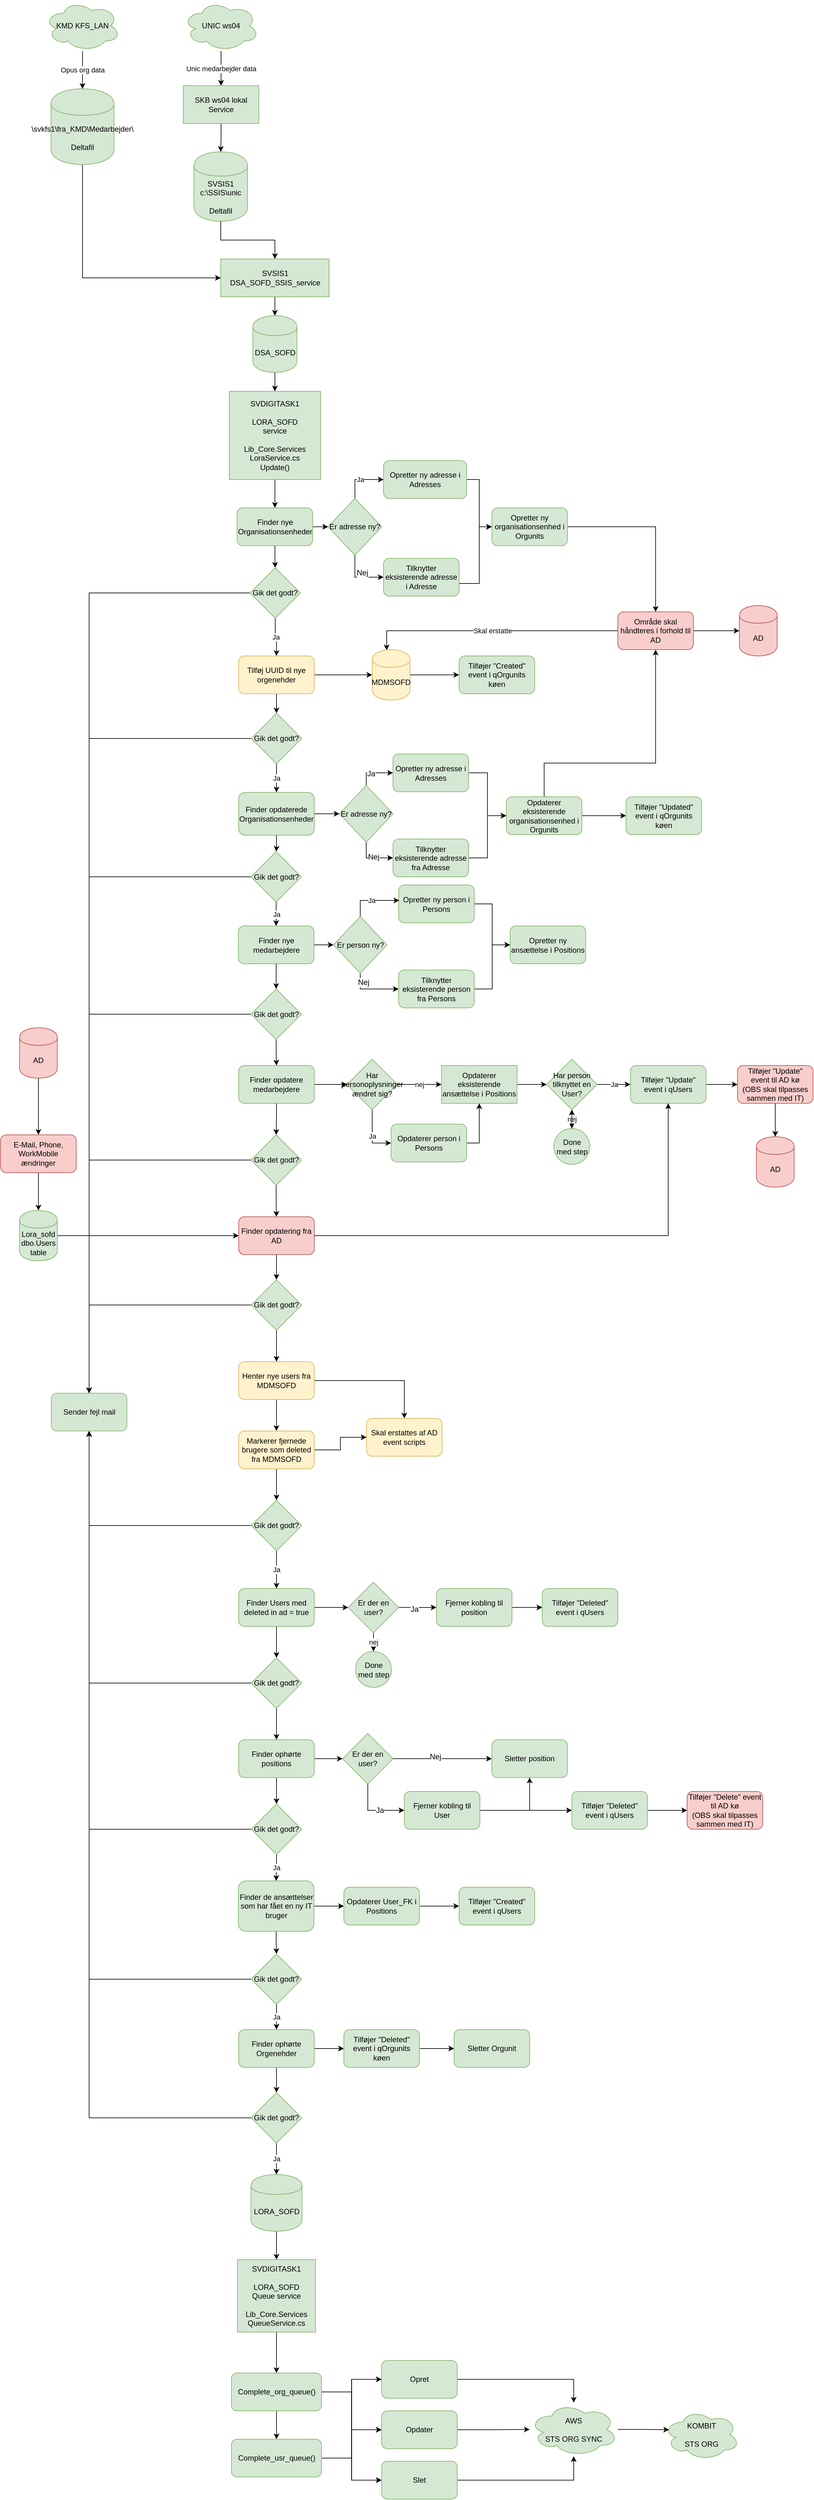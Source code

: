 <mxfile version="10.6.6" type="github"><diagram id="o5b5Y68pb12Nxzuh6uE5" name="Page-1"><mxGraphModel dx="2221" dy="771" grid="1" gridSize="10" guides="1" tooltips="1" connect="1" arrows="1" fold="1" page="1" pageScale="1" pageWidth="827" pageHeight="1169" math="0" shadow="0"><root><mxCell id="0"/><mxCell id="1" parent="0"/><mxCell id="oc2Fpqu8OoZIZFYyaqqw-1" style="edgeStyle=orthogonalEdgeStyle;rounded=0;orthogonalLoop=1;jettySize=auto;html=1;entryX=0.5;entryY=0;entryDx=0;entryDy=0;" parent="1" source="oc2Fpqu8OoZIZFYyaqqw-2" target="oc2Fpqu8OoZIZFYyaqqw-16" edge="1"><mxGeometry relative="1" as="geometry"/></mxCell><mxCell id="oc2Fpqu8OoZIZFYyaqqw-2" value="DSA_SOFD" style="shape=cylinder;whiteSpace=wrap;html=1;boundedLbl=1;backgroundOutline=1;fillColor=#d5e8d4;strokeColor=#82b366;" parent="1" vertex="1"><mxGeometry x="360.5" y="550" width="70" height="90" as="geometry"/></mxCell><mxCell id="oc2Fpqu8OoZIZFYyaqqw-3" style="edgeStyle=orthogonalEdgeStyle;rounded=0;orthogonalLoop=1;jettySize=auto;html=1;entryX=0;entryY=0.5;entryDx=0;entryDy=0;" parent="1" source="oc2Fpqu8OoZIZFYyaqqw-4" target="oc2Fpqu8OoZIZFYyaqqw-14" edge="1"><mxGeometry relative="1" as="geometry"><Array as="points"><mxPoint x="90" y="490"/></Array></mxGeometry></mxCell><mxCell id="oc2Fpqu8OoZIZFYyaqqw-4" value="&lt;div&gt;\\svkfs1\fra_KMD\Medarbejder\&lt;/div&gt;&lt;div&gt;&lt;br&gt;&lt;/div&gt;&lt;div&gt;Deltafil&lt;br&gt;&lt;/div&gt;" style="shape=cylinder;whiteSpace=wrap;html=1;boundedLbl=1;backgroundOutline=1;fillColor=#d5e8d4;strokeColor=#82b366;" parent="1" vertex="1"><mxGeometry x="40" y="190" width="100" height="120" as="geometry"/></mxCell><mxCell id="oc2Fpqu8OoZIZFYyaqqw-5" value="Opus org data" style="edgeStyle=orthogonalEdgeStyle;rounded=0;orthogonalLoop=1;jettySize=auto;html=1;" parent="1" source="oc2Fpqu8OoZIZFYyaqqw-6" target="oc2Fpqu8OoZIZFYyaqqw-4" edge="1"><mxGeometry relative="1" as="geometry"/></mxCell><mxCell id="oc2Fpqu8OoZIZFYyaqqw-6" value="KMD KFS_LAN" style="ellipse;shape=cloud;whiteSpace=wrap;html=1;fillColor=#d5e8d4;strokeColor=#82b366;" parent="1" vertex="1"><mxGeometry x="30" y="50" width="120" height="80" as="geometry"/></mxCell><mxCell id="oc2Fpqu8OoZIZFYyaqqw-7" value="Unic medarbejder data" style="edgeStyle=orthogonalEdgeStyle;rounded=0;orthogonalLoop=1;jettySize=auto;html=1;" parent="1" source="oc2Fpqu8OoZIZFYyaqqw-8" target="oc2Fpqu8OoZIZFYyaqqw-10" edge="1"><mxGeometry relative="1" as="geometry"/></mxCell><mxCell id="oc2Fpqu8OoZIZFYyaqqw-8" value="UNIC ws04" style="ellipse;shape=cloud;whiteSpace=wrap;html=1;fillColor=#d5e8d4;strokeColor=#82b366;" parent="1" vertex="1"><mxGeometry x="250" y="50" width="120" height="80" as="geometry"/></mxCell><mxCell id="oc2Fpqu8OoZIZFYyaqqw-9" style="edgeStyle=orthogonalEdgeStyle;rounded=0;orthogonalLoop=1;jettySize=auto;html=1;" parent="1" source="oc2Fpqu8OoZIZFYyaqqw-10" target="oc2Fpqu8OoZIZFYyaqqw-12" edge="1"><mxGeometry relative="1" as="geometry"/></mxCell><mxCell id="oc2Fpqu8OoZIZFYyaqqw-10" value="SKB ws04 lokal Service" style="rounded=0;whiteSpace=wrap;html=1;fillColor=#d5e8d4;strokeColor=#82b366;" parent="1" vertex="1"><mxGeometry x="250" y="185" width="120" height="60" as="geometry"/></mxCell><mxCell id="oc2Fpqu8OoZIZFYyaqqw-11" style="edgeStyle=orthogonalEdgeStyle;rounded=0;orthogonalLoop=1;jettySize=auto;html=1;entryX=0.5;entryY=0;entryDx=0;entryDy=0;" parent="1" source="oc2Fpqu8OoZIZFYyaqqw-12" target="oc2Fpqu8OoZIZFYyaqqw-14" edge="1"><mxGeometry relative="1" as="geometry"/></mxCell><mxCell id="oc2Fpqu8OoZIZFYyaqqw-12" value="&lt;div&gt;SVSIS1 &lt;br&gt;&lt;/div&gt;&lt;div&gt;c:\SSIS\unic&lt;br&gt;&lt;/div&gt;&lt;div&gt;&lt;br&gt;&lt;/div&gt;&lt;div&gt;Deltafil&lt;br&gt;&lt;/div&gt;" style="shape=cylinder;whiteSpace=wrap;html=1;boundedLbl=1;backgroundOutline=1;fillColor=#d5e8d4;strokeColor=#82b366;" parent="1" vertex="1"><mxGeometry x="267" y="290" width="85" height="110" as="geometry"/></mxCell><mxCell id="oc2Fpqu8OoZIZFYyaqqw-13" style="edgeStyle=orthogonalEdgeStyle;rounded=0;orthogonalLoop=1;jettySize=auto;html=1;entryX=0.5;entryY=0;entryDx=0;entryDy=0;" parent="1" source="oc2Fpqu8OoZIZFYyaqqw-14" target="oc2Fpqu8OoZIZFYyaqqw-2" edge="1"><mxGeometry relative="1" as="geometry"/></mxCell><mxCell id="oc2Fpqu8OoZIZFYyaqqw-14" value="&lt;div&gt;SVSIS1&lt;/div&gt;&lt;div&gt;DSA_SOFD_SSIS_service&lt;br&gt;&lt;/div&gt;" style="rounded=0;whiteSpace=wrap;html=1;fillColor=#d5e8d4;strokeColor=#82b366;" parent="1" vertex="1"><mxGeometry x="309.5" y="460" width="172" height="60" as="geometry"/></mxCell><mxCell id="oc2Fpqu8OoZIZFYyaqqw-44" style="edgeStyle=orthogonalEdgeStyle;rounded=0;orthogonalLoop=1;jettySize=auto;html=1;entryX=0.5;entryY=0;entryDx=0;entryDy=0;" parent="1" source="oc2Fpqu8OoZIZFYyaqqw-16" target="oc2Fpqu8OoZIZFYyaqqw-29" edge="1"><mxGeometry relative="1" as="geometry"><mxPoint x="406" y="889" as="sourcePoint"/></mxGeometry></mxCell><mxCell id="oc2Fpqu8OoZIZFYyaqqw-16" value="&lt;div&gt;SVDIGITASK1 &lt;br&gt;&lt;/div&gt;&lt;div&gt;&lt;br&gt;&lt;/div&gt;&lt;div&gt;LORA_SOFD&lt;/div&gt;&lt;div&gt;service&lt;/div&gt;&lt;div&gt;&lt;br&gt;&lt;/div&gt;&lt;div&gt;Lib_Core.Services&lt;/div&gt;&lt;div&gt;LoraService.cs&lt;/div&gt;&lt;div&gt;Update()&lt;br&gt;&lt;/div&gt;" style="rounded=0;whiteSpace=wrap;html=1;fillColor=#d5e8d4;strokeColor=#82b366;" parent="1" vertex="1"><mxGeometry x="323" y="670" width="145" height="140" as="geometry"/></mxCell><mxCell id="oc2Fpqu8OoZIZFYyaqqw-225" style="edgeStyle=orthogonalEdgeStyle;rounded=0;orthogonalLoop=1;jettySize=auto;html=1;" parent="1" source="oc2Fpqu8OoZIZFYyaqqw-22" target="oc2Fpqu8OoZIZFYyaqqw-26" edge="1"><mxGeometry relative="1" as="geometry"/></mxCell><mxCell id="oc2Fpqu8OoZIZFYyaqqw-22" value="LORA_SOFD" style="shape=cylinder;whiteSpace=wrap;html=1;boundedLbl=1;backgroundOutline=1;fillColor=#d5e8d4;strokeColor=#82b366;" parent="1" vertex="1"><mxGeometry x="357.5" y="3500" width="81" height="90" as="geometry"/></mxCell><mxCell id="oc2Fpqu8OoZIZFYyaqqw-23" value="&lt;div&gt;KOMBIT&lt;/div&gt;&lt;div&gt;&lt;br&gt;&lt;/div&gt;&lt;div&gt;STS ORG&lt;/div&gt;" style="ellipse;shape=cloud;whiteSpace=wrap;html=1;fillColor=#d5e8d4;strokeColor=#82b366;" parent="1" vertex="1"><mxGeometry x="1013" y="3873" width="120" height="80" as="geometry"/></mxCell><mxCell id="oc2Fpqu8OoZIZFYyaqqw-227" style="edgeStyle=orthogonalEdgeStyle;rounded=0;orthogonalLoop=1;jettySize=auto;html=1;entryX=0.5;entryY=0;entryDx=0;entryDy=0;" parent="1" source="oc2Fpqu8OoZIZFYyaqqw-26" target="oc2Fpqu8OoZIZFYyaqqw-226" edge="1"><mxGeometry relative="1" as="geometry"/></mxCell><mxCell id="oc2Fpqu8OoZIZFYyaqqw-26" value="&lt;div&gt;SVDIGITASK1 &lt;br&gt;&lt;/div&gt;&lt;div&gt;&lt;br&gt;&lt;/div&gt;&lt;div&gt;LORA_SOFD&lt;/div&gt;&lt;div&gt;Queue service&lt;/div&gt;&lt;div&gt;&lt;br&gt;&lt;/div&gt;&lt;div&gt;Lib_Core.Services&lt;/div&gt;&lt;div&gt;QueueService.cs&lt;/div&gt;" style="rounded=0;whiteSpace=wrap;html=1;fillColor=#d5e8d4;strokeColor=#82b366;" parent="1" vertex="1"><mxGeometry x="336" y="3635" width="124" height="115" as="geometry"/></mxCell><mxCell id="oc2Fpqu8OoZIZFYyaqqw-28" style="edgeStyle=orthogonalEdgeStyle;rounded=0;html=1;jettySize=auto;orthogonalLoop=1;" parent="1" source="oc2Fpqu8OoZIZFYyaqqw-29" target="oc2Fpqu8OoZIZFYyaqqw-38" edge="1"><mxGeometry relative="1" as="geometry"/></mxCell><mxCell id="oc2Fpqu8OoZIZFYyaqqw-59" style="edgeStyle=orthogonalEdgeStyle;rounded=0;orthogonalLoop=1;jettySize=auto;html=1;entryX=0.5;entryY=0;entryDx=0;entryDy=0;" parent="1" source="oc2Fpqu8OoZIZFYyaqqw-29" target="oc2Fpqu8OoZIZFYyaqqw-58" edge="1"><mxGeometry relative="1" as="geometry"/></mxCell><mxCell id="oc2Fpqu8OoZIZFYyaqqw-29" value="&lt;div&gt;Finder nye Organisationsenheder&lt;/div&gt;" style="rounded=1;whiteSpace=wrap;html=1;fillColor=#d5e8d4;strokeColor=#82b366;" parent="1" vertex="1"><mxGeometry x="335.5" y="855" width="120" height="60" as="geometry"/></mxCell><mxCell id="oc2Fpqu8OoZIZFYyaqqw-30" style="edgeStyle=orthogonalEdgeStyle;rounded=0;html=1;entryX=0.5;entryY=0;entryDx=0;entryDy=0;jettySize=auto;orthogonalLoop=1;" parent="1" source="oc2Fpqu8OoZIZFYyaqqw-31" target="oc2Fpqu8OoZIZFYyaqqw-41" edge="1"><mxGeometry relative="1" as="geometry"/></mxCell><mxCell id="oc2Fpqu8OoZIZFYyaqqw-31" value="Opretter ny organisationsenhed i Orgunits" style="rounded=1;whiteSpace=wrap;html=1;fillColor=#d5e8d4;strokeColor=#82b366;" parent="1" vertex="1"><mxGeometry x="740" y="855" width="120" height="60" as="geometry"/></mxCell><mxCell id="oc2Fpqu8OoZIZFYyaqqw-70" style="edgeStyle=orthogonalEdgeStyle;rounded=0;orthogonalLoop=1;jettySize=auto;html=1;entryX=0;entryY=0.5;entryDx=0;entryDy=0;" parent="1" source="oc2Fpqu8OoZIZFYyaqqw-33" target="oc2Fpqu8OoZIZFYyaqqw-31" edge="1"><mxGeometry relative="1" as="geometry"/></mxCell><mxCell id="oc2Fpqu8OoZIZFYyaqqw-33" value="Opretter ny adresse i Adresses" style="rounded=1;whiteSpace=wrap;html=1;fillColor=#d5e8d4;strokeColor=#82b366;" parent="1" vertex="1"><mxGeometry x="568" y="780" width="132" height="60" as="geometry"/></mxCell><mxCell id="oc2Fpqu8OoZIZFYyaqqw-34" style="edgeStyle=orthogonalEdgeStyle;rounded=0;html=1;entryX=0;entryY=0.5;entryDx=0;entryDy=0;jettySize=auto;orthogonalLoop=1;exitX=0.5;exitY=1;exitDx=0;exitDy=0;" parent="1" source="oc2Fpqu8OoZIZFYyaqqw-38" target="oc2Fpqu8OoZIZFYyaqqw-40" edge="1"><mxGeometry relative="1" as="geometry"/></mxCell><mxCell id="oc2Fpqu8OoZIZFYyaqqw-35" value="Nej" style="text;html=1;resizable=0;points=[];align=center;verticalAlign=middle;labelBackgroundColor=#ffffff;" parent="oc2Fpqu8OoZIZFYyaqqw-34" vertex="1" connectable="0"><mxGeometry x="-0.309" y="11" relative="1" as="geometry"><mxPoint as="offset"/></mxGeometry></mxCell><mxCell id="oc2Fpqu8OoZIZFYyaqqw-69" value="Ja" style="edgeStyle=orthogonalEdgeStyle;rounded=0;orthogonalLoop=1;jettySize=auto;html=1;exitX=0.5;exitY=0;exitDx=0;exitDy=0;" parent="1" source="oc2Fpqu8OoZIZFYyaqqw-38" target="oc2Fpqu8OoZIZFYyaqqw-33" edge="1"><mxGeometry relative="1" as="geometry"/></mxCell><mxCell id="oc2Fpqu8OoZIZFYyaqqw-38" value="Er adresse ny?" style="rhombus;whiteSpace=wrap;html=1;fillColor=#d5e8d4;strokeColor=#82b366;" parent="1" vertex="1"><mxGeometry x="480" y="840" width="85" height="90" as="geometry"/></mxCell><mxCell id="oc2Fpqu8OoZIZFYyaqqw-39" style="edgeStyle=orthogonalEdgeStyle;rounded=0;html=1;entryX=0;entryY=0.5;entryDx=0;entryDy=0;jettySize=auto;orthogonalLoop=1;" parent="1" source="oc2Fpqu8OoZIZFYyaqqw-40" target="oc2Fpqu8OoZIZFYyaqqw-31" edge="1"><mxGeometry relative="1" as="geometry"><Array as="points"><mxPoint x="720" y="975"/><mxPoint x="720" y="885"/></Array></mxGeometry></mxCell><mxCell id="oc2Fpqu8OoZIZFYyaqqw-40" value="Tilknytter eksisterende adresse i Adresse" style="rounded=1;whiteSpace=wrap;html=1;fillColor=#d5e8d4;strokeColor=#82b366;" parent="1" vertex="1"><mxGeometry x="568" y="935" width="120" height="60" as="geometry"/></mxCell><mxCell id="oc2Fpqu8OoZIZFYyaqqw-85" value="Skal erstatte" style="edgeStyle=orthogonalEdgeStyle;rounded=0;orthogonalLoop=1;jettySize=auto;html=1;entryX=0.383;entryY=0.013;entryDx=0;entryDy=0;entryPerimeter=0;" parent="1" source="oc2Fpqu8OoZIZFYyaqqw-41" target="oc2Fpqu8OoZIZFYyaqqw-72" edge="1"><mxGeometry relative="1" as="geometry"/></mxCell><mxCell id="oc2Fpqu8OoZIZFYyaqqw-249" style="edgeStyle=orthogonalEdgeStyle;rounded=0;orthogonalLoop=1;jettySize=auto;html=1;" parent="1" source="oc2Fpqu8OoZIZFYyaqqw-41" target="oc2Fpqu8OoZIZFYyaqqw-248" edge="1"><mxGeometry relative="1" as="geometry"/></mxCell><mxCell id="oc2Fpqu8OoZIZFYyaqqw-41" value="Område skal håndteres i forhold til AD" style="rounded=1;whiteSpace=wrap;html=1;fillColor=#f8cecc;strokeColor=#b85450;" parent="1" vertex="1"><mxGeometry x="940" y="1020" width="120" height="60" as="geometry"/></mxCell><mxCell id="oc2Fpqu8OoZIZFYyaqqw-45" style="edgeStyle=orthogonalEdgeStyle;rounded=0;html=1;entryX=0;entryY=0.5;entryDx=0;entryDy=0;jettySize=auto;orthogonalLoop=1;" parent="1" source="oc2Fpqu8OoZIZFYyaqqw-46" target="oc2Fpqu8OoZIZFYyaqqw-54" edge="1"><mxGeometry relative="1" as="geometry"/></mxCell><mxCell id="oc2Fpqu8OoZIZFYyaqqw-101" style="edgeStyle=orthogonalEdgeStyle;rounded=0;orthogonalLoop=1;jettySize=auto;html=1;" parent="1" source="oc2Fpqu8OoZIZFYyaqqw-46" target="oc2Fpqu8OoZIZFYyaqqw-98" edge="1"><mxGeometry relative="1" as="geometry"/></mxCell><mxCell id="oc2Fpqu8OoZIZFYyaqqw-46" value="Finder opdaterede Organisationsenheder" style="rounded=1;whiteSpace=wrap;html=1;fillColor=#d5e8d4;strokeColor=#82b366;" parent="1" vertex="1"><mxGeometry x="338" y="1306.5" width="120" height="68" as="geometry"/></mxCell><mxCell id="oc2Fpqu8OoZIZFYyaqqw-57" style="edgeStyle=orthogonalEdgeStyle;rounded=0;orthogonalLoop=1;jettySize=auto;html=1;entryX=0.5;entryY=1;entryDx=0;entryDy=0;" parent="1" source="oc2Fpqu8OoZIZFYyaqqw-47" target="oc2Fpqu8OoZIZFYyaqqw-41" edge="1"><mxGeometry relative="1" as="geometry"><mxPoint x="1262" y="1315" as="targetPoint"/><Array as="points"><mxPoint x="823" y="1260"/><mxPoint x="1000" y="1260"/></Array></mxGeometry></mxCell><mxCell id="oc2Fpqu8OoZIZFYyaqqw-66" style="edgeStyle=orthogonalEdgeStyle;rounded=0;orthogonalLoop=1;jettySize=auto;html=1;" parent="1" source="oc2Fpqu8OoZIZFYyaqqw-47" target="oc2Fpqu8OoZIZFYyaqqw-65" edge="1"><mxGeometry relative="1" as="geometry"/></mxCell><mxCell id="oc2Fpqu8OoZIZFYyaqqw-47" value="Opdaterer eksisterende organisationsenhed i Orgunits" style="rounded=1;whiteSpace=wrap;html=1;fillColor=#d5e8d4;strokeColor=#82b366;" parent="1" vertex="1"><mxGeometry x="763" y="1313.5" width="120" height="60" as="geometry"/></mxCell><mxCell id="oc2Fpqu8OoZIZFYyaqqw-48" style="edgeStyle=orthogonalEdgeStyle;rounded=0;html=1;entryX=0;entryY=0.5;entryDx=0;entryDy=0;jettySize=auto;orthogonalLoop=1;" parent="1" source="oc2Fpqu8OoZIZFYyaqqw-49" target="oc2Fpqu8OoZIZFYyaqqw-47" edge="1"><mxGeometry relative="1" as="geometry"/></mxCell><mxCell id="oc2Fpqu8OoZIZFYyaqqw-49" value="Opretter ny adresse i Adresses" style="rounded=1;whiteSpace=wrap;html=1;fillColor=#d5e8d4;strokeColor=#82b366;" parent="1" vertex="1"><mxGeometry x="583" y="1245.5" width="120" height="60" as="geometry"/></mxCell><mxCell id="oc2Fpqu8OoZIZFYyaqqw-50" style="edgeStyle=orthogonalEdgeStyle;rounded=0;html=1;entryX=0;entryY=0.5;entryDx=0;entryDy=0;jettySize=auto;orthogonalLoop=1;exitX=0.5;exitY=1;exitDx=0;exitDy=0;" parent="1" source="oc2Fpqu8OoZIZFYyaqqw-54" target="oc2Fpqu8OoZIZFYyaqqw-56" edge="1"><mxGeometry relative="1" as="geometry"/></mxCell><mxCell id="oc2Fpqu8OoZIZFYyaqqw-51" value="Nej" style="text;html=1;resizable=0;points=[];align=center;verticalAlign=middle;labelBackgroundColor=#ffffff;" parent="oc2Fpqu8OoZIZFYyaqqw-50" vertex="1" connectable="0"><mxGeometry x="-0.309" y="11" relative="1" as="geometry"><mxPoint as="offset"/></mxGeometry></mxCell><mxCell id="oc2Fpqu8OoZIZFYyaqqw-52" style="edgeStyle=orthogonalEdgeStyle;rounded=0;html=1;entryX=0;entryY=0.5;entryDx=0;entryDy=0;jettySize=auto;orthogonalLoop=1;exitX=0.5;exitY=0;exitDx=0;exitDy=0;" parent="1" source="oc2Fpqu8OoZIZFYyaqqw-54" target="oc2Fpqu8OoZIZFYyaqqw-49" edge="1"><mxGeometry relative="1" as="geometry"/></mxCell><mxCell id="oc2Fpqu8OoZIZFYyaqqw-53" value="Ja" style="text;html=1;resizable=0;points=[];align=center;verticalAlign=middle;labelBackgroundColor=#ffffff;" parent="oc2Fpqu8OoZIZFYyaqqw-52" vertex="1" connectable="0"><mxGeometry x="-0.385" y="-7" relative="1" as="geometry"><mxPoint as="offset"/></mxGeometry></mxCell><mxCell id="oc2Fpqu8OoZIZFYyaqqw-54" value="Er adresse ny?" style="rhombus;whiteSpace=wrap;html=1;fillColor=#d5e8d4;strokeColor=#82b366;" parent="1" vertex="1"><mxGeometry x="498" y="1295.5" width="85" height="90" as="geometry"/></mxCell><mxCell id="oc2Fpqu8OoZIZFYyaqqw-55" style="edgeStyle=orthogonalEdgeStyle;rounded=0;html=1;entryX=0;entryY=0.5;entryDx=0;entryDy=0;jettySize=auto;orthogonalLoop=1;" parent="1" source="oc2Fpqu8OoZIZFYyaqqw-56" target="oc2Fpqu8OoZIZFYyaqqw-47" edge="1"><mxGeometry relative="1" as="geometry"/></mxCell><mxCell id="oc2Fpqu8OoZIZFYyaqqw-56" value="Tilknytter eksisterende adresse fra Adresse" style="rounded=1;whiteSpace=wrap;html=1;fillColor=#d5e8d4;strokeColor=#82b366;" parent="1" vertex="1"><mxGeometry x="583" y="1380.5" width="120" height="60" as="geometry"/></mxCell><mxCell id="oc2Fpqu8OoZIZFYyaqqw-60" value="Ja" style="edgeStyle=orthogonalEdgeStyle;rounded=0;orthogonalLoop=1;jettySize=auto;html=1;entryX=0.5;entryY=0;entryDx=0;entryDy=0;" parent="1" source="oc2Fpqu8OoZIZFYyaqqw-58" target="oc2Fpqu8OoZIZFYyaqqw-71" edge="1"><mxGeometry relative="1" as="geometry"><mxPoint x="420" y="1085" as="targetPoint"/></mxGeometry></mxCell><mxCell id="oc2Fpqu8OoZIZFYyaqqw-132" style="edgeStyle=orthogonalEdgeStyle;rounded=0;orthogonalLoop=1;jettySize=auto;html=1;" parent="1" source="oc2Fpqu8OoZIZFYyaqqw-58" target="oc2Fpqu8OoZIZFYyaqqw-63" edge="1"><mxGeometry relative="1" as="geometry"/></mxCell><mxCell id="oc2Fpqu8OoZIZFYyaqqw-58" value="Gik det godt?" style="rhombus;whiteSpace=wrap;html=1;rounded=0;fillColor=#d5e8d4;strokeColor=#82b366;" parent="1" vertex="1"><mxGeometry x="356" y="950" width="80" height="80" as="geometry"/></mxCell><mxCell id="oc2Fpqu8OoZIZFYyaqqw-63" value="Sender fejl mail" style="rounded=1;whiteSpace=wrap;html=1;fillColor=#d5e8d4;strokeColor=#82b366;" parent="1" vertex="1"><mxGeometry x="40.5" y="2260" width="120" height="60" as="geometry"/></mxCell><mxCell id="oc2Fpqu8OoZIZFYyaqqw-65" value="Tilføjer &quot;Updated&quot; event i qOrgunits køen" style="rounded=1;whiteSpace=wrap;html=1;fillColor=#d5e8d4;strokeColor=#82b366;" parent="1" vertex="1"><mxGeometry x="953" y="1313.5" width="120" height="60" as="geometry"/></mxCell><mxCell id="oc2Fpqu8OoZIZFYyaqqw-73" style="edgeStyle=orthogonalEdgeStyle;rounded=0;orthogonalLoop=1;jettySize=auto;html=1;" parent="1" source="oc2Fpqu8OoZIZFYyaqqw-71" target="oc2Fpqu8OoZIZFYyaqqw-72" edge="1"><mxGeometry relative="1" as="geometry"/></mxCell><mxCell id="oc2Fpqu8OoZIZFYyaqqw-79" style="edgeStyle=orthogonalEdgeStyle;rounded=0;orthogonalLoop=1;jettySize=auto;html=1;" parent="1" source="oc2Fpqu8OoZIZFYyaqqw-71" target="oc2Fpqu8OoZIZFYyaqqw-78" edge="1"><mxGeometry relative="1" as="geometry"/></mxCell><mxCell id="oc2Fpqu8OoZIZFYyaqqw-71" value="Tilføj UUID til nye orgenehder" style="rounded=1;whiteSpace=wrap;html=1;fillColor=#fff2cc;strokeColor=#d6b656;" parent="1" vertex="1"><mxGeometry x="338" y="1090" width="120" height="60" as="geometry"/></mxCell><mxCell id="oc2Fpqu8OoZIZFYyaqqw-77" style="edgeStyle=orthogonalEdgeStyle;rounded=0;orthogonalLoop=1;jettySize=auto;html=1;" parent="1" source="oc2Fpqu8OoZIZFYyaqqw-72" target="oc2Fpqu8OoZIZFYyaqqw-76" edge="1"><mxGeometry relative="1" as="geometry"/></mxCell><mxCell id="oc2Fpqu8OoZIZFYyaqqw-72" value="MDMSOFD" style="shape=cylinder;whiteSpace=wrap;html=1;boundedLbl=1;backgroundOutline=1;rounded=1;fillColor=#fff2cc;strokeColor=#d6b656;" parent="1" vertex="1"><mxGeometry x="550" y="1080" width="60" height="80" as="geometry"/></mxCell><mxCell id="oc2Fpqu8OoZIZFYyaqqw-76" value="Tilføjer &quot;Created&quot; event i qOrgunits køen" style="rounded=1;whiteSpace=wrap;html=1;fillColor=#d5e8d4;strokeColor=#82b366;" parent="1" vertex="1"><mxGeometry x="688" y="1090" width="120" height="60" as="geometry"/></mxCell><mxCell id="oc2Fpqu8OoZIZFYyaqqw-80" style="edgeStyle=orthogonalEdgeStyle;rounded=0;orthogonalLoop=1;jettySize=auto;html=1;" parent="1" source="oc2Fpqu8OoZIZFYyaqqw-78" target="oc2Fpqu8OoZIZFYyaqqw-63" edge="1"><mxGeometry relative="1" as="geometry"/></mxCell><mxCell id="oc2Fpqu8OoZIZFYyaqqw-82" value="Ja" style="edgeStyle=orthogonalEdgeStyle;rounded=0;orthogonalLoop=1;jettySize=auto;html=1;" parent="1" source="oc2Fpqu8OoZIZFYyaqqw-78" target="oc2Fpqu8OoZIZFYyaqqw-46" edge="1"><mxGeometry relative="1" as="geometry"/></mxCell><mxCell id="oc2Fpqu8OoZIZFYyaqqw-78" value="Gik det godt?" style="rhombus;whiteSpace=wrap;html=1;rounded=0;fillColor=#d5e8d4;strokeColor=#82b366;" parent="1" vertex="1"><mxGeometry x="358" y="1181" width="80" height="80" as="geometry"/></mxCell><mxCell id="oc2Fpqu8OoZIZFYyaqqw-86" style="edgeStyle=orthogonalEdgeStyle;rounded=0;html=1;jettySize=auto;orthogonalLoop=1;" parent="1" source="oc2Fpqu8OoZIZFYyaqqw-87" target="oc2Fpqu8OoZIZFYyaqqw-94" edge="1"><mxGeometry relative="1" as="geometry"/></mxCell><mxCell id="oc2Fpqu8OoZIZFYyaqqw-107" style="edgeStyle=orthogonalEdgeStyle;rounded=0;orthogonalLoop=1;jettySize=auto;html=1;" parent="1" source="oc2Fpqu8OoZIZFYyaqqw-87" target="oc2Fpqu8OoZIZFYyaqqw-106" edge="1"><mxGeometry relative="1" as="geometry"/></mxCell><mxCell id="oc2Fpqu8OoZIZFYyaqqw-87" value="Finder nye medarbejdere" style="rounded=1;whiteSpace=wrap;html=1;fillColor=#d5e8d4;strokeColor=#82b366;" parent="1" vertex="1"><mxGeometry x="337.5" y="1518.5" width="120" height="60" as="geometry"/></mxCell><mxCell id="oc2Fpqu8OoZIZFYyaqqw-88" style="edgeStyle=orthogonalEdgeStyle;rounded=0;html=1;entryX=0;entryY=0.5;entryDx=0;entryDy=0;jettySize=auto;orthogonalLoop=1;" parent="1" source="oc2Fpqu8OoZIZFYyaqqw-89" target="oc2Fpqu8OoZIZFYyaqqw-97" edge="1"><mxGeometry relative="1" as="geometry"/></mxCell><mxCell id="oc2Fpqu8OoZIZFYyaqqw-89" value="Opretter ny person i Persons" style="rounded=1;whiteSpace=wrap;html=1;fillColor=#d5e8d4;strokeColor=#82b366;" parent="1" vertex="1"><mxGeometry x="592" y="1453.5" width="120" height="60" as="geometry"/></mxCell><mxCell id="oc2Fpqu8OoZIZFYyaqqw-90" style="edgeStyle=orthogonalEdgeStyle;rounded=0;html=1;entryX=0;entryY=0.5;entryDx=0;entryDy=0;jettySize=auto;orthogonalLoop=1;exitX=0.5;exitY=1;exitDx=0;exitDy=0;" parent="1" source="oc2Fpqu8OoZIZFYyaqqw-94" target="oc2Fpqu8OoZIZFYyaqqw-96" edge="1"><mxGeometry relative="1" as="geometry"/></mxCell><mxCell id="oc2Fpqu8OoZIZFYyaqqw-91" value="Nej" style="text;html=1;resizable=0;points=[];align=center;verticalAlign=middle;labelBackgroundColor=#ffffff;" parent="oc2Fpqu8OoZIZFYyaqqw-90" vertex="1" connectable="0"><mxGeometry x="-0.309" y="11" relative="1" as="geometry"><mxPoint as="offset"/></mxGeometry></mxCell><mxCell id="oc2Fpqu8OoZIZFYyaqqw-104" value="Ja" style="edgeStyle=orthogonalEdgeStyle;rounded=0;orthogonalLoop=1;jettySize=auto;html=1;entryX=0.008;entryY=0.408;entryDx=0;entryDy=0;entryPerimeter=0;exitX=0.5;exitY=0;exitDx=0;exitDy=0;" parent="1" source="oc2Fpqu8OoZIZFYyaqqw-94" target="oc2Fpqu8OoZIZFYyaqqw-89" edge="1"><mxGeometry relative="1" as="geometry"/></mxCell><mxCell id="oc2Fpqu8OoZIZFYyaqqw-94" value="Er person ny?" style="rhombus;whiteSpace=wrap;html=1;fillColor=#d5e8d4;strokeColor=#82b366;" parent="1" vertex="1"><mxGeometry x="488.5" y="1503.5" width="85" height="90" as="geometry"/></mxCell><mxCell id="oc2Fpqu8OoZIZFYyaqqw-95" style="edgeStyle=orthogonalEdgeStyle;rounded=0;html=1;entryX=0;entryY=0.5;entryDx=0;entryDy=0;jettySize=auto;orthogonalLoop=1;" parent="1" source="oc2Fpqu8OoZIZFYyaqqw-96" target="oc2Fpqu8OoZIZFYyaqqw-97" edge="1"><mxGeometry relative="1" as="geometry"/></mxCell><mxCell id="oc2Fpqu8OoZIZFYyaqqw-96" value="Tilknytter eksisterende person fra Persons" style="rounded=1;whiteSpace=wrap;html=1;fillColor=#d5e8d4;strokeColor=#82b366;" parent="1" vertex="1"><mxGeometry x="592" y="1588.5" width="120" height="60" as="geometry"/></mxCell><mxCell id="oc2Fpqu8OoZIZFYyaqqw-97" value="Opretter ny ansættelse i Positions" style="rounded=1;whiteSpace=wrap;html=1;fillColor=#d5e8d4;strokeColor=#82b366;" parent="1" vertex="1"><mxGeometry x="769" y="1518.5" width="120" height="60" as="geometry"/></mxCell><mxCell id="oc2Fpqu8OoZIZFYyaqqw-99" style="edgeStyle=orthogonalEdgeStyle;rounded=0;orthogonalLoop=1;jettySize=auto;html=1;" parent="1" source="oc2Fpqu8OoZIZFYyaqqw-98" target="oc2Fpqu8OoZIZFYyaqqw-63" edge="1"><mxGeometry relative="1" as="geometry"/></mxCell><mxCell id="oc2Fpqu8OoZIZFYyaqqw-102" value="Ja" style="edgeStyle=orthogonalEdgeStyle;rounded=0;orthogonalLoop=1;jettySize=auto;html=1;entryX=0.5;entryY=0;entryDx=0;entryDy=0;" parent="1" source="oc2Fpqu8OoZIZFYyaqqw-98" target="oc2Fpqu8OoZIZFYyaqqw-87" edge="1"><mxGeometry relative="1" as="geometry"/></mxCell><mxCell id="oc2Fpqu8OoZIZFYyaqqw-98" value="Gik det godt?" style="rhombus;whiteSpace=wrap;html=1;rounded=0;fillColor=#d5e8d4;strokeColor=#82b366;" parent="1" vertex="1"><mxGeometry x="357.5" y="1400.5" width="80" height="80" as="geometry"/></mxCell><mxCell id="oc2Fpqu8OoZIZFYyaqqw-108" style="edgeStyle=orthogonalEdgeStyle;rounded=0;orthogonalLoop=1;jettySize=auto;html=1;" parent="1" source="oc2Fpqu8OoZIZFYyaqqw-106" target="oc2Fpqu8OoZIZFYyaqqw-63" edge="1"><mxGeometry relative="1" as="geometry"/></mxCell><mxCell id="oc2Fpqu8OoZIZFYyaqqw-122" style="edgeStyle=orthogonalEdgeStyle;rounded=0;orthogonalLoop=1;jettySize=auto;html=1;" parent="1" source="oc2Fpqu8OoZIZFYyaqqw-106" target="oc2Fpqu8OoZIZFYyaqqw-111" edge="1"><mxGeometry relative="1" as="geometry"/></mxCell><mxCell id="oc2Fpqu8OoZIZFYyaqqw-106" value="Gik det godt?" style="rhombus;whiteSpace=wrap;html=1;rounded=0;fillColor=#d5e8d4;strokeColor=#82b366;" parent="1" vertex="1"><mxGeometry x="357.5" y="1618.5" width="80" height="80" as="geometry"/></mxCell><mxCell id="oc2Fpqu8OoZIZFYyaqqw-123" style="edgeStyle=orthogonalEdgeStyle;rounded=0;orthogonalLoop=1;jettySize=auto;html=1;entryX=0;entryY=0.5;entryDx=0;entryDy=0;" parent="1" source="oc2Fpqu8OoZIZFYyaqqw-111" target="oc2Fpqu8OoZIZFYyaqqw-115" edge="1"><mxGeometry relative="1" as="geometry"/></mxCell><mxCell id="oc2Fpqu8OoZIZFYyaqqw-130" style="edgeStyle=orthogonalEdgeStyle;rounded=0;orthogonalLoop=1;jettySize=auto;html=1;" parent="1" source="oc2Fpqu8OoZIZFYyaqqw-111" target="oc2Fpqu8OoZIZFYyaqqw-129" edge="1"><mxGeometry relative="1" as="geometry"/></mxCell><mxCell id="oc2Fpqu8OoZIZFYyaqqw-111" value="Finder opdatere medarbejdere" style="rounded=1;whiteSpace=wrap;html=1;fillColor=#d5e8d4;strokeColor=#82b366;" parent="1" vertex="1"><mxGeometry x="338" y="1740" width="120" height="60" as="geometry"/></mxCell><mxCell id="oc2Fpqu8OoZIZFYyaqqw-247" style="edgeStyle=orthogonalEdgeStyle;rounded=0;orthogonalLoop=1;jettySize=auto;html=1;" parent="1" source="oc2Fpqu8OoZIZFYyaqqw-112" target="oc2Fpqu8OoZIZFYyaqqw-246" edge="1"><mxGeometry relative="1" as="geometry"/></mxCell><mxCell id="oc2Fpqu8OoZIZFYyaqqw-112" value="&lt;div&gt;Tilføjer &quot;Update&quot; event til AD kø&lt;/div&gt;&lt;div&gt;(OBS skal tilpasses sammen med IT)&lt;/div&gt;" style="rounded=1;whiteSpace=wrap;html=1;fillColor=#f8cecc;strokeColor=#b85450;" parent="1" vertex="1"><mxGeometry x="1130" y="1740" width="120" height="60" as="geometry"/></mxCell><mxCell id="oc2Fpqu8OoZIZFYyaqqw-128" style="edgeStyle=orthogonalEdgeStyle;rounded=0;orthogonalLoop=1;jettySize=auto;html=1;entryX=0;entryY=0.5;entryDx=0;entryDy=0;" parent="1" source="oc2Fpqu8OoZIZFYyaqqw-113" target="oc2Fpqu8OoZIZFYyaqqw-112" edge="1"><mxGeometry relative="1" as="geometry"/></mxCell><mxCell id="oc2Fpqu8OoZIZFYyaqqw-113" value="Tilføjer &quot;Update&quot; event i qUsers" style="rounded=1;whiteSpace=wrap;html=1;fillColor=#d5e8d4;strokeColor=#82b366;" parent="1" vertex="1"><mxGeometry x="960" y="1740" width="120" height="60" as="geometry"/></mxCell><mxCell id="oc2Fpqu8OoZIZFYyaqqw-124" value="nej" style="edgeStyle=orthogonalEdgeStyle;rounded=0;orthogonalLoop=1;jettySize=auto;html=1;" parent="1" source="oc2Fpqu8OoZIZFYyaqqw-115" target="oc2Fpqu8OoZIZFYyaqqw-119" edge="1"><mxGeometry relative="1" as="geometry"/></mxCell><mxCell id="oc2Fpqu8OoZIZFYyaqqw-125" value="Ja" style="edgeStyle=orthogonalEdgeStyle;rounded=0;orthogonalLoop=1;jettySize=auto;html=1;entryX=0;entryY=0.5;entryDx=0;entryDy=0;" parent="1" source="oc2Fpqu8OoZIZFYyaqqw-115" target="oc2Fpqu8OoZIZFYyaqqw-117" edge="1"><mxGeometry relative="1" as="geometry"/></mxCell><mxCell id="oc2Fpqu8OoZIZFYyaqqw-115" value="Har personoplysninger ændret sig?" style="rhombus;whiteSpace=wrap;html=1;fillColor=#d5e8d4;strokeColor=#82b366;" parent="1" vertex="1"><mxGeometry x="510" y="1730" width="80" height="80" as="geometry"/></mxCell><mxCell id="oc2Fpqu8OoZIZFYyaqqw-116" style="edgeStyle=orthogonalEdgeStyle;rounded=0;html=1;jettySize=auto;orthogonalLoop=1;exitX=1;exitY=0.5;exitDx=0;exitDy=0;" parent="1" source="oc2Fpqu8OoZIZFYyaqqw-117" target="oc2Fpqu8OoZIZFYyaqqw-119" edge="1"><mxGeometry relative="1" as="geometry"/></mxCell><mxCell id="oc2Fpqu8OoZIZFYyaqqw-117" value="Opdaterer person i Persons" style="rounded=1;whiteSpace=wrap;html=1;fillColor=#d5e8d4;strokeColor=#82b366;" parent="1" vertex="1"><mxGeometry x="580" y="1833" width="120" height="60" as="geometry"/></mxCell><mxCell id="oc2Fpqu8OoZIZFYyaqqw-118" style="edgeStyle=orthogonalEdgeStyle;rounded=0;html=1;jettySize=auto;orthogonalLoop=1;" parent="1" source="oc2Fpqu8OoZIZFYyaqqw-119" target="oc2Fpqu8OoZIZFYyaqqw-121" edge="1"><mxGeometry relative="1" as="geometry"/></mxCell><mxCell id="oc2Fpqu8OoZIZFYyaqqw-119" value="Opdaterer eksisterende ansættelse i Positions" style="rounded=0;whiteSpace=wrap;html=1;fillColor=#d5e8d4;strokeColor=#82b366;" parent="1" vertex="1"><mxGeometry x="660" y="1740" width="120" height="60" as="geometry"/></mxCell><mxCell id="oc2Fpqu8OoZIZFYyaqqw-120" value="Ja" style="edgeStyle=orthogonalEdgeStyle;rounded=0;html=1;jettySize=auto;orthogonalLoop=1;" parent="1" source="oc2Fpqu8OoZIZFYyaqqw-121" target="oc2Fpqu8OoZIZFYyaqqw-113" edge="1"><mxGeometry relative="1" as="geometry"/></mxCell><mxCell id="oc2Fpqu8OoZIZFYyaqqw-127" value="nej" style="edgeStyle=orthogonalEdgeStyle;rounded=0;orthogonalLoop=1;jettySize=auto;html=1;" parent="1" source="oc2Fpqu8OoZIZFYyaqqw-121" target="oc2Fpqu8OoZIZFYyaqqw-126" edge="1"><mxGeometry relative="1" as="geometry"/></mxCell><mxCell id="oc2Fpqu8OoZIZFYyaqqw-121" value="Har person tilknyttet en User?" style="rhombus;whiteSpace=wrap;html=1;fillColor=#d5e8d4;strokeColor=#82b366;" parent="1" vertex="1"><mxGeometry x="827" y="1730" width="80" height="80" as="geometry"/></mxCell><mxCell id="oc2Fpqu8OoZIZFYyaqqw-181" value="" style="edgeStyle=orthogonalEdgeStyle;rounded=0;orthogonalLoop=1;jettySize=auto;html=1;" parent="1" source="oc2Fpqu8OoZIZFYyaqqw-126" target="oc2Fpqu8OoZIZFYyaqqw-121" edge="1"><mxGeometry relative="1" as="geometry"/></mxCell><mxCell id="oc2Fpqu8OoZIZFYyaqqw-126" value="&lt;div&gt;Done med step&lt;/div&gt;" style="ellipse;whiteSpace=wrap;html=1;aspect=fixed;rounded=1;fillColor=#d5e8d4;strokeColor=#82b366;" parent="1" vertex="1"><mxGeometry x="838.5" y="1840" width="57" height="57" as="geometry"/></mxCell><mxCell id="oc2Fpqu8OoZIZFYyaqqw-149" style="edgeStyle=orthogonalEdgeStyle;rounded=0;orthogonalLoop=1;jettySize=auto;html=1;entryX=0.5;entryY=0;entryDx=0;entryDy=0;" parent="1" source="oc2Fpqu8OoZIZFYyaqqw-129" target="oc2Fpqu8OoZIZFYyaqqw-142" edge="1"><mxGeometry relative="1" as="geometry"/></mxCell><mxCell id="oc2Fpqu8OoZIZFYyaqqw-166" style="edgeStyle=orthogonalEdgeStyle;rounded=0;orthogonalLoop=1;jettySize=auto;html=1;" parent="1" source="oc2Fpqu8OoZIZFYyaqqw-129" target="oc2Fpqu8OoZIZFYyaqqw-63" edge="1"><mxGeometry relative="1" as="geometry"/></mxCell><mxCell id="oc2Fpqu8OoZIZFYyaqqw-129" value="Gik det godt?" style="rhombus;whiteSpace=wrap;html=1;rounded=0;fillColor=#d5e8d4;strokeColor=#82b366;" parent="1" vertex="1"><mxGeometry x="357.5" y="1850" width="80" height="80" as="geometry"/></mxCell><mxCell id="oc2Fpqu8OoZIZFYyaqqw-152" style="edgeStyle=orthogonalEdgeStyle;rounded=0;orthogonalLoop=1;jettySize=auto;html=1;" parent="1" source="oc2Fpqu8OoZIZFYyaqqw-142" target="oc2Fpqu8OoZIZFYyaqqw-113" edge="1"><mxGeometry relative="1" as="geometry"/></mxCell><mxCell id="oc2Fpqu8OoZIZFYyaqqw-154" style="edgeStyle=orthogonalEdgeStyle;rounded=0;orthogonalLoop=1;jettySize=auto;html=1;" parent="1" source="oc2Fpqu8OoZIZFYyaqqw-142" target="oc2Fpqu8OoZIZFYyaqqw-153" edge="1"><mxGeometry relative="1" as="geometry"/></mxCell><mxCell id="oc2Fpqu8OoZIZFYyaqqw-142" value="Finder opdatering fra AD" style="rounded=1;whiteSpace=wrap;html=1;fillColor=#f8cecc;strokeColor=#b85450;" parent="1" vertex="1"><mxGeometry x="338" y="1980" width="120" height="60" as="geometry"/></mxCell><mxCell id="oc2Fpqu8OoZIZFYyaqqw-148" style="edgeStyle=orthogonalEdgeStyle;rounded=0;orthogonalLoop=1;jettySize=auto;html=1;" parent="1" source="oc2Fpqu8OoZIZFYyaqqw-143" target="oc2Fpqu8OoZIZFYyaqqw-144" edge="1"><mxGeometry relative="1" as="geometry"/></mxCell><mxCell id="oc2Fpqu8OoZIZFYyaqqw-143" value="AD" style="shape=cylinder;whiteSpace=wrap;html=1;boundedLbl=1;backgroundOutline=1;rounded=0;fillColor=#f8cecc;strokeColor=#b85450;" parent="1" vertex="1"><mxGeometry x="-10" y="1680" width="60" height="80" as="geometry"/></mxCell><mxCell id="oc2Fpqu8OoZIZFYyaqqw-147" style="edgeStyle=orthogonalEdgeStyle;rounded=0;orthogonalLoop=1;jettySize=auto;html=1;" parent="1" source="oc2Fpqu8OoZIZFYyaqqw-144" target="oc2Fpqu8OoZIZFYyaqqw-145" edge="1"><mxGeometry relative="1" as="geometry"/></mxCell><mxCell id="oc2Fpqu8OoZIZFYyaqqw-144" value="E-Mail, Phone, WorkMobile ændringer" style="rounded=1;whiteSpace=wrap;html=1;fillColor=#f8cecc;strokeColor=#b85450;" parent="1" vertex="1"><mxGeometry x="-40" y="1850" width="120" height="60" as="geometry"/></mxCell><mxCell id="oc2Fpqu8OoZIZFYyaqqw-146" style="edgeStyle=orthogonalEdgeStyle;rounded=0;orthogonalLoop=1;jettySize=auto;html=1;" parent="1" source="oc2Fpqu8OoZIZFYyaqqw-145" target="oc2Fpqu8OoZIZFYyaqqw-142" edge="1"><mxGeometry relative="1" as="geometry"/></mxCell><mxCell id="oc2Fpqu8OoZIZFYyaqqw-145" value="&lt;div&gt;Lora_sofd&lt;/div&gt;&lt;div&gt;dbo.Users table&lt;br&gt;&lt;/div&gt;" style="shape=cylinder;whiteSpace=wrap;html=1;boundedLbl=1;backgroundOutline=1;rounded=0;fillColor=#d5e8d4;strokeColor=#82b366;" parent="1" vertex="1"><mxGeometry x="-10" y="1970" width="60" height="80" as="geometry"/></mxCell><mxCell id="oc2Fpqu8OoZIZFYyaqqw-161" style="edgeStyle=orthogonalEdgeStyle;rounded=0;orthogonalLoop=1;jettySize=auto;html=1;entryX=0.5;entryY=0;entryDx=0;entryDy=0;" parent="1" source="oc2Fpqu8OoZIZFYyaqqw-153" target="oc2Fpqu8OoZIZFYyaqqw-156" edge="1"><mxGeometry relative="1" as="geometry"/></mxCell><mxCell id="oc2Fpqu8OoZIZFYyaqqw-167" style="edgeStyle=orthogonalEdgeStyle;rounded=0;orthogonalLoop=1;jettySize=auto;html=1;" parent="1" source="oc2Fpqu8OoZIZFYyaqqw-153" target="oc2Fpqu8OoZIZFYyaqqw-63" edge="1"><mxGeometry relative="1" as="geometry"/></mxCell><mxCell id="oc2Fpqu8OoZIZFYyaqqw-153" value="Gik det godt?" style="rhombus;whiteSpace=wrap;html=1;rounded=0;fillColor=#d5e8d4;strokeColor=#82b366;" parent="1" vertex="1"><mxGeometry x="358" y="2080" width="80" height="80" as="geometry"/></mxCell><mxCell id="oc2Fpqu8OoZIZFYyaqqw-158" style="edgeStyle=orthogonalEdgeStyle;rounded=0;orthogonalLoop=1;jettySize=auto;html=1;" parent="1" source="oc2Fpqu8OoZIZFYyaqqw-156" target="oc2Fpqu8OoZIZFYyaqqw-157" edge="1"><mxGeometry relative="1" as="geometry"/></mxCell><mxCell id="oc2Fpqu8OoZIZFYyaqqw-162" style="edgeStyle=orthogonalEdgeStyle;rounded=0;orthogonalLoop=1;jettySize=auto;html=1;entryX=0.5;entryY=0;entryDx=0;entryDy=0;" parent="1" source="oc2Fpqu8OoZIZFYyaqqw-156" target="oc2Fpqu8OoZIZFYyaqqw-159" edge="1"><mxGeometry relative="1" as="geometry"/></mxCell><mxCell id="oc2Fpqu8OoZIZFYyaqqw-156" value="Henter nye users fra MDMSOFD" style="rounded=1;whiteSpace=wrap;html=1;fillColor=#fff2cc;strokeColor=#d6b656;" parent="1" vertex="1"><mxGeometry x="338" y="2210" width="120" height="60" as="geometry"/></mxCell><mxCell id="oc2Fpqu8OoZIZFYyaqqw-157" value="Skal erstattes af AD event scripts" style="rounded=1;whiteSpace=wrap;html=1;fillColor=#fff2cc;strokeColor=#d6b656;" parent="1" vertex="1"><mxGeometry x="541" y="2300" width="120" height="60" as="geometry"/></mxCell><mxCell id="oc2Fpqu8OoZIZFYyaqqw-160" style="edgeStyle=orthogonalEdgeStyle;rounded=0;orthogonalLoop=1;jettySize=auto;html=1;" parent="1" source="oc2Fpqu8OoZIZFYyaqqw-159" target="oc2Fpqu8OoZIZFYyaqqw-157" edge="1"><mxGeometry relative="1" as="geometry"/></mxCell><mxCell id="oc2Fpqu8OoZIZFYyaqqw-164" style="edgeStyle=orthogonalEdgeStyle;rounded=0;orthogonalLoop=1;jettySize=auto;html=1;" parent="1" source="oc2Fpqu8OoZIZFYyaqqw-159" target="oc2Fpqu8OoZIZFYyaqqw-163" edge="1"><mxGeometry relative="1" as="geometry"/></mxCell><mxCell id="oc2Fpqu8OoZIZFYyaqqw-159" value="Markerer fjernede brugere som deleted fra MDMSOFD" style="rounded=1;whiteSpace=wrap;html=1;fillColor=#fff2cc;strokeColor=#d6b656;" parent="1" vertex="1"><mxGeometry x="338" y="2320" width="120" height="60" as="geometry"/></mxCell><mxCell id="oc2Fpqu8OoZIZFYyaqqw-165" style="edgeStyle=orthogonalEdgeStyle;rounded=0;orthogonalLoop=1;jettySize=auto;html=1;" parent="1" source="oc2Fpqu8OoZIZFYyaqqw-163" target="oc2Fpqu8OoZIZFYyaqqw-63" edge="1"><mxGeometry relative="1" as="geometry"/></mxCell><mxCell id="oc2Fpqu8OoZIZFYyaqqw-179" value="Ja" style="edgeStyle=orthogonalEdgeStyle;rounded=0;orthogonalLoop=1;jettySize=auto;html=1;entryX=0.5;entryY=0;entryDx=0;entryDy=0;" parent="1" source="oc2Fpqu8OoZIZFYyaqqw-163" target="oc2Fpqu8OoZIZFYyaqqw-169" edge="1"><mxGeometry relative="1" as="geometry"/></mxCell><mxCell id="oc2Fpqu8OoZIZFYyaqqw-163" value="Gik det godt?" style="rhombus;whiteSpace=wrap;html=1;rounded=0;fillColor=#d5e8d4;strokeColor=#82b366;" parent="1" vertex="1"><mxGeometry x="358" y="2430" width="80" height="80" as="geometry"/></mxCell><mxCell id="oc2Fpqu8OoZIZFYyaqqw-180" style="edgeStyle=orthogonalEdgeStyle;rounded=0;orthogonalLoop=1;jettySize=auto;html=1;" parent="1" source="oc2Fpqu8OoZIZFYyaqqw-169" target="oc2Fpqu8OoZIZFYyaqqw-177" edge="1"><mxGeometry relative="1" as="geometry"/></mxCell><mxCell id="oc2Fpqu8OoZIZFYyaqqw-186" style="edgeStyle=orthogonalEdgeStyle;rounded=0;orthogonalLoop=1;jettySize=auto;html=1;entryX=0.5;entryY=0;entryDx=0;entryDy=0;" parent="1" source="oc2Fpqu8OoZIZFYyaqqw-169" target="oc2Fpqu8OoZIZFYyaqqw-185" edge="1"><mxGeometry relative="1" as="geometry"/></mxCell><mxCell id="oc2Fpqu8OoZIZFYyaqqw-169" value="Finder Users med deleted in ad = true" style="rounded=1;whiteSpace=wrap;html=1;fillColor=#d5e8d4;strokeColor=#82b366;" parent="1" vertex="1"><mxGeometry x="338" y="2570" width="120" height="60" as="geometry"/></mxCell><mxCell id="oc2Fpqu8OoZIZFYyaqqw-172" value="Tilføjer &quot;Deleted&quot; event i qUsers" style="rounded=1;whiteSpace=wrap;html=1;fillColor=#d5e8d4;strokeColor=#82b366;" parent="1" vertex="1"><mxGeometry x="820" y="2570" width="120" height="60" as="geometry"/></mxCell><mxCell id="oc2Fpqu8OoZIZFYyaqqw-173" style="edgeStyle=orthogonalEdgeStyle;rounded=0;html=1;jettySize=auto;orthogonalLoop=1;" parent="1" source="oc2Fpqu8OoZIZFYyaqqw-174" target="oc2Fpqu8OoZIZFYyaqqw-172" edge="1"><mxGeometry relative="1" as="geometry"/></mxCell><mxCell id="oc2Fpqu8OoZIZFYyaqqw-174" value="Fjerner kobling til position" style="rounded=1;whiteSpace=wrap;html=1;fillColor=#d5e8d4;strokeColor=#82b366;" parent="1" vertex="1"><mxGeometry x="652" y="2570" width="120" height="60" as="geometry"/></mxCell><mxCell id="oc2Fpqu8OoZIZFYyaqqw-175" style="edgeStyle=orthogonalEdgeStyle;rounded=0;html=1;jettySize=auto;orthogonalLoop=1;" parent="1" source="oc2Fpqu8OoZIZFYyaqqw-177" target="oc2Fpqu8OoZIZFYyaqqw-174" edge="1"><mxGeometry relative="1" as="geometry"/></mxCell><mxCell id="oc2Fpqu8OoZIZFYyaqqw-176" value="Ja" style="text;html=1;resizable=0;points=[];align=center;verticalAlign=middle;labelBackgroundColor=#ffffff;" parent="oc2Fpqu8OoZIZFYyaqqw-175" vertex="1" connectable="0"><mxGeometry x="-0.164" y="-3" relative="1" as="geometry"><mxPoint as="offset"/></mxGeometry></mxCell><mxCell id="oc2Fpqu8OoZIZFYyaqqw-184" value="nej" style="edgeStyle=orthogonalEdgeStyle;rounded=0;orthogonalLoop=1;jettySize=auto;html=1;" parent="1" source="oc2Fpqu8OoZIZFYyaqqw-177" target="oc2Fpqu8OoZIZFYyaqqw-183" edge="1"><mxGeometry relative="1" as="geometry"/></mxCell><mxCell id="oc2Fpqu8OoZIZFYyaqqw-177" value="Er der en user?" style="rhombus;whiteSpace=wrap;html=1;fillColor=#d5e8d4;strokeColor=#82b366;" parent="1" vertex="1"><mxGeometry x="512" y="2560" width="80" height="80" as="geometry"/></mxCell><mxCell id="oc2Fpqu8OoZIZFYyaqqw-183" value="&lt;div&gt;Done med step&lt;/div&gt;" style="ellipse;whiteSpace=wrap;html=1;aspect=fixed;rounded=1;fillColor=#d5e8d4;strokeColor=#82b366;" parent="1" vertex="1"><mxGeometry x="523.5" y="2670" width="57" height="57" as="geometry"/></mxCell><mxCell id="oc2Fpqu8OoZIZFYyaqqw-187" style="edgeStyle=orthogonalEdgeStyle;rounded=0;orthogonalLoop=1;jettySize=auto;html=1;entryX=0.5;entryY=1;entryDx=0;entryDy=0;" parent="1" source="oc2Fpqu8OoZIZFYyaqqw-185" target="oc2Fpqu8OoZIZFYyaqqw-63" edge="1"><mxGeometry relative="1" as="geometry"/></mxCell><mxCell id="oc2Fpqu8OoZIZFYyaqqw-189" style="edgeStyle=orthogonalEdgeStyle;rounded=0;orthogonalLoop=1;jettySize=auto;html=1;" parent="1" source="oc2Fpqu8OoZIZFYyaqqw-185" target="oc2Fpqu8OoZIZFYyaqqw-188" edge="1"><mxGeometry relative="1" as="geometry"/></mxCell><mxCell id="oc2Fpqu8OoZIZFYyaqqw-185" value="Gik det godt?" style="rhombus;whiteSpace=wrap;html=1;rounded=0;fillColor=#d5e8d4;strokeColor=#82b366;" parent="1" vertex="1"><mxGeometry x="358" y="2680" width="80" height="80" as="geometry"/></mxCell><mxCell id="oc2Fpqu8OoZIZFYyaqqw-191" style="edgeStyle=orthogonalEdgeStyle;rounded=0;orthogonalLoop=1;jettySize=auto;html=1;" parent="1" source="oc2Fpqu8OoZIZFYyaqqw-188" target="oc2Fpqu8OoZIZFYyaqqw-190" edge="1"><mxGeometry relative="1" as="geometry"/></mxCell><mxCell id="oc2Fpqu8OoZIZFYyaqqw-205" style="edgeStyle=orthogonalEdgeStyle;rounded=0;orthogonalLoop=1;jettySize=auto;html=1;" parent="1" source="oc2Fpqu8OoZIZFYyaqqw-188" target="oc2Fpqu8OoZIZFYyaqqw-204" edge="1"><mxGeometry relative="1" as="geometry"/></mxCell><mxCell id="oc2Fpqu8OoZIZFYyaqqw-188" value="Finder ophørte positions" style="rounded=1;whiteSpace=wrap;html=1;fillColor=#d5e8d4;strokeColor=#82b366;" parent="1" vertex="1"><mxGeometry x="338" y="2810" width="120" height="60" as="geometry"/></mxCell><mxCell id="oc2Fpqu8OoZIZFYyaqqw-194" style="edgeStyle=orthogonalEdgeStyle;rounded=0;orthogonalLoop=1;jettySize=auto;html=1;" parent="1" source="oc2Fpqu8OoZIZFYyaqqw-190" target="oc2Fpqu8OoZIZFYyaqqw-192" edge="1"><mxGeometry relative="1" as="geometry"/></mxCell><mxCell id="oc2Fpqu8OoZIZFYyaqqw-198" value="Nej" style="text;html=1;resizable=0;points=[];align=center;verticalAlign=middle;labelBackgroundColor=#ffffff;" parent="oc2Fpqu8OoZIZFYyaqqw-194" vertex="1" connectable="0"><mxGeometry x="-0.146" y="3" relative="1" as="geometry"><mxPoint as="offset"/></mxGeometry></mxCell><mxCell id="oc2Fpqu8OoZIZFYyaqqw-196" style="edgeStyle=orthogonalEdgeStyle;rounded=0;orthogonalLoop=1;jettySize=auto;html=1;entryX=0;entryY=0.5;entryDx=0;entryDy=0;exitX=0.5;exitY=1;exitDx=0;exitDy=0;" parent="1" source="oc2Fpqu8OoZIZFYyaqqw-190" target="oc2Fpqu8OoZIZFYyaqqw-193" edge="1"><mxGeometry relative="1" as="geometry"/></mxCell><mxCell id="oc2Fpqu8OoZIZFYyaqqw-197" value="Ja" style="text;html=1;resizable=0;points=[];align=center;verticalAlign=middle;labelBackgroundColor=#ffffff;" parent="oc2Fpqu8OoZIZFYyaqqw-196" vertex="1" connectable="0"><mxGeometry x="-0.16" y="19" relative="1" as="geometry"><mxPoint x="19" y="19" as="offset"/></mxGeometry></mxCell><mxCell id="oc2Fpqu8OoZIZFYyaqqw-190" value="Er der en user?" style="rhombus;whiteSpace=wrap;html=1;fillColor=#d5e8d4;strokeColor=#82b366;" parent="1" vertex="1"><mxGeometry x="503" y="2800" width="80" height="80" as="geometry"/></mxCell><mxCell id="oc2Fpqu8OoZIZFYyaqqw-192" value="Sletter position" style="rounded=1;whiteSpace=wrap;html=1;fillColor=#d5e8d4;strokeColor=#82b366;" parent="1" vertex="1"><mxGeometry x="740" y="2810" width="120" height="60" as="geometry"/></mxCell><mxCell id="oc2Fpqu8OoZIZFYyaqqw-195" style="edgeStyle=orthogonalEdgeStyle;rounded=0;orthogonalLoop=1;jettySize=auto;html=1;entryX=0.5;entryY=1;entryDx=0;entryDy=0;" parent="1" source="oc2Fpqu8OoZIZFYyaqqw-193" target="oc2Fpqu8OoZIZFYyaqqw-192" edge="1"><mxGeometry relative="1" as="geometry"/></mxCell><mxCell id="oc2Fpqu8OoZIZFYyaqqw-200" style="edgeStyle=orthogonalEdgeStyle;rounded=0;orthogonalLoop=1;jettySize=auto;html=1;" parent="1" source="oc2Fpqu8OoZIZFYyaqqw-193" target="oc2Fpqu8OoZIZFYyaqqw-199" edge="1"><mxGeometry relative="1" as="geometry"/></mxCell><mxCell id="oc2Fpqu8OoZIZFYyaqqw-193" value="Fjerner kobling til User" style="rounded=1;whiteSpace=wrap;html=1;fillColor=#d5e8d4;strokeColor=#82b366;" parent="1" vertex="1"><mxGeometry x="601" y="2892" width="120" height="60" as="geometry"/></mxCell><mxCell id="oc2Fpqu8OoZIZFYyaqqw-202" style="edgeStyle=orthogonalEdgeStyle;rounded=0;orthogonalLoop=1;jettySize=auto;html=1;" parent="1" source="oc2Fpqu8OoZIZFYyaqqw-199" target="oc2Fpqu8OoZIZFYyaqqw-201" edge="1"><mxGeometry relative="1" as="geometry"/></mxCell><mxCell id="oc2Fpqu8OoZIZFYyaqqw-199" value="Tilføjer &quot;Deleted&quot; event i qUsers" style="rounded=1;whiteSpace=wrap;html=1;fillColor=#d5e8d4;strokeColor=#82b366;" parent="1" vertex="1"><mxGeometry x="867" y="2892" width="120" height="60" as="geometry"/></mxCell><mxCell id="oc2Fpqu8OoZIZFYyaqqw-201" value="&lt;div&gt;Tilføjer &quot;Delete&quot; event til AD kø&lt;/div&gt;&lt;div&gt;(OBS skal tilpasses sammen med IT)&lt;/div&gt;" style="rounded=1;whiteSpace=wrap;html=1;fillColor=#f8cecc;strokeColor=#b85450;" parent="1" vertex="1"><mxGeometry x="1050" y="2892" width="120" height="60" as="geometry"/></mxCell><mxCell id="oc2Fpqu8OoZIZFYyaqqw-209" style="edgeStyle=orthogonalEdgeStyle;rounded=0;orthogonalLoop=1;jettySize=auto;html=1;" parent="1" source="oc2Fpqu8OoZIZFYyaqqw-203" target="oc2Fpqu8OoZIZFYyaqqw-208" edge="1"><mxGeometry relative="1" as="geometry"/></mxCell><mxCell id="oc2Fpqu8OoZIZFYyaqqw-214" style="edgeStyle=orthogonalEdgeStyle;rounded=0;orthogonalLoop=1;jettySize=auto;html=1;" parent="1" source="oc2Fpqu8OoZIZFYyaqqw-203" target="oc2Fpqu8OoZIZFYyaqqw-212" edge="1"><mxGeometry relative="1" as="geometry"/></mxCell><mxCell id="oc2Fpqu8OoZIZFYyaqqw-203" value="Finder de ansættelser som har fået en ny IT bruger" style="rounded=1;whiteSpace=wrap;html=1;fillColor=#d5e8d4;strokeColor=#82b366;" parent="1" vertex="1"><mxGeometry x="337.5" y="3034" width="120" height="80" as="geometry"/></mxCell><mxCell id="oc2Fpqu8OoZIZFYyaqqw-206" style="edgeStyle=orthogonalEdgeStyle;rounded=0;orthogonalLoop=1;jettySize=auto;html=1;entryX=0.5;entryY=1;entryDx=0;entryDy=0;" parent="1" source="oc2Fpqu8OoZIZFYyaqqw-204" target="oc2Fpqu8OoZIZFYyaqqw-63" edge="1"><mxGeometry relative="1" as="geometry"/></mxCell><mxCell id="oc2Fpqu8OoZIZFYyaqqw-207" value="Ja" style="edgeStyle=orthogonalEdgeStyle;rounded=0;orthogonalLoop=1;jettySize=auto;html=1;" parent="1" source="oc2Fpqu8OoZIZFYyaqqw-204" target="oc2Fpqu8OoZIZFYyaqqw-203" edge="1"><mxGeometry relative="1" as="geometry"/></mxCell><mxCell id="oc2Fpqu8OoZIZFYyaqqw-204" value="Gik det godt?" style="rhombus;whiteSpace=wrap;html=1;rounded=0;fillColor=#d5e8d4;strokeColor=#82b366;" parent="1" vertex="1"><mxGeometry x="358" y="2912" width="80" height="80" as="geometry"/></mxCell><mxCell id="oc2Fpqu8OoZIZFYyaqqw-211" style="edgeStyle=orthogonalEdgeStyle;rounded=0;orthogonalLoop=1;jettySize=auto;html=1;" parent="1" source="oc2Fpqu8OoZIZFYyaqqw-208" target="oc2Fpqu8OoZIZFYyaqqw-210" edge="1"><mxGeometry relative="1" as="geometry"/></mxCell><mxCell id="oc2Fpqu8OoZIZFYyaqqw-208" value="Opdaterer User_FK i Positions" style="rounded=1;whiteSpace=wrap;html=1;fillColor=#d5e8d4;strokeColor=#82b366;" parent="1" vertex="1"><mxGeometry x="505" y="3044" width="120" height="60" as="geometry"/></mxCell><mxCell id="oc2Fpqu8OoZIZFYyaqqw-210" value="Tilføjer &quot;Created&quot; event i qUsers" style="rounded=1;whiteSpace=wrap;html=1;fillColor=#d5e8d4;strokeColor=#82b366;" parent="1" vertex="1"><mxGeometry x="688" y="3044" width="120" height="60" as="geometry"/></mxCell><mxCell id="oc2Fpqu8OoZIZFYyaqqw-213" style="edgeStyle=orthogonalEdgeStyle;rounded=0;orthogonalLoop=1;jettySize=auto;html=1;" parent="1" source="oc2Fpqu8OoZIZFYyaqqw-212" target="oc2Fpqu8OoZIZFYyaqqw-63" edge="1"><mxGeometry relative="1" as="geometry"/></mxCell><mxCell id="oc2Fpqu8OoZIZFYyaqqw-216" value="Ja" style="edgeStyle=orthogonalEdgeStyle;rounded=0;orthogonalLoop=1;jettySize=auto;html=1;" parent="1" source="oc2Fpqu8OoZIZFYyaqqw-212" target="oc2Fpqu8OoZIZFYyaqqw-215" edge="1"><mxGeometry relative="1" as="geometry"/></mxCell><mxCell id="oc2Fpqu8OoZIZFYyaqqw-212" value="Gik det godt?" style="rhombus;whiteSpace=wrap;html=1;rounded=0;fillColor=#d5e8d4;strokeColor=#82b366;" parent="1" vertex="1"><mxGeometry x="358" y="3150" width="80" height="80" as="geometry"/></mxCell><mxCell id="oc2Fpqu8OoZIZFYyaqqw-219" style="edgeStyle=orthogonalEdgeStyle;rounded=0;orthogonalLoop=1;jettySize=auto;html=1;" parent="1" source="oc2Fpqu8OoZIZFYyaqqw-215" target="oc2Fpqu8OoZIZFYyaqqw-218" edge="1"><mxGeometry relative="1" as="geometry"/></mxCell><mxCell id="oc2Fpqu8OoZIZFYyaqqw-222" style="edgeStyle=orthogonalEdgeStyle;rounded=0;orthogonalLoop=1;jettySize=auto;html=1;" parent="1" source="oc2Fpqu8OoZIZFYyaqqw-215" target="oc2Fpqu8OoZIZFYyaqqw-221" edge="1"><mxGeometry relative="1" as="geometry"/></mxCell><mxCell id="oc2Fpqu8OoZIZFYyaqqw-215" value="Finder ophørte Orgenehder" style="rounded=1;whiteSpace=wrap;html=1;fillColor=#d5e8d4;strokeColor=#82b366;" parent="1" vertex="1"><mxGeometry x="338" y="3270" width="120" height="60" as="geometry"/></mxCell><mxCell id="oc2Fpqu8OoZIZFYyaqqw-217" value="Sletter Orgunit" style="rounded=1;whiteSpace=wrap;html=1;fillColor=#d5e8d4;strokeColor=#82b366;" parent="1" vertex="1"><mxGeometry x="680" y="3270" width="120" height="60" as="geometry"/></mxCell><mxCell id="oc2Fpqu8OoZIZFYyaqqw-220" style="edgeStyle=orthogonalEdgeStyle;rounded=0;orthogonalLoop=1;jettySize=auto;html=1;" parent="1" source="oc2Fpqu8OoZIZFYyaqqw-218" target="oc2Fpqu8OoZIZFYyaqqw-217" edge="1"><mxGeometry relative="1" as="geometry"/></mxCell><mxCell id="oc2Fpqu8OoZIZFYyaqqw-218" value="Tilføjer &quot;Deleted&quot; event i qOrgunits køen" style="rounded=1;whiteSpace=wrap;html=1;fillColor=#d5e8d4;strokeColor=#82b366;" parent="1" vertex="1"><mxGeometry x="505" y="3270" width="120" height="60" as="geometry"/></mxCell><mxCell id="oc2Fpqu8OoZIZFYyaqqw-223" value="Ja" style="edgeStyle=orthogonalEdgeStyle;rounded=0;orthogonalLoop=1;jettySize=auto;html=1;entryX=0.5;entryY=0;entryDx=0;entryDy=0;" parent="1" source="oc2Fpqu8OoZIZFYyaqqw-221" target="oc2Fpqu8OoZIZFYyaqqw-22" edge="1"><mxGeometry relative="1" as="geometry"/></mxCell><mxCell id="oc2Fpqu8OoZIZFYyaqqw-224" style="edgeStyle=orthogonalEdgeStyle;rounded=0;orthogonalLoop=1;jettySize=auto;html=1;" parent="1" source="oc2Fpqu8OoZIZFYyaqqw-221" target="oc2Fpqu8OoZIZFYyaqqw-63" edge="1"><mxGeometry relative="1" as="geometry"/></mxCell><mxCell id="oc2Fpqu8OoZIZFYyaqqw-221" value="Gik det godt?" style="rhombus;whiteSpace=wrap;html=1;rounded=0;fillColor=#d5e8d4;strokeColor=#82b366;" parent="1" vertex="1"><mxGeometry x="358" y="3370" width="80" height="80" as="geometry"/></mxCell><mxCell id="oc2Fpqu8OoZIZFYyaqqw-232" style="edgeStyle=orthogonalEdgeStyle;rounded=0;orthogonalLoop=1;jettySize=auto;html=1;entryX=0;entryY=0.5;entryDx=0;entryDy=0;" parent="1" source="oc2Fpqu8OoZIZFYyaqqw-226" target="oc2Fpqu8OoZIZFYyaqqw-230" edge="1"><mxGeometry relative="1" as="geometry"/></mxCell><mxCell id="oc2Fpqu8OoZIZFYyaqqw-233" style="edgeStyle=orthogonalEdgeStyle;rounded=0;orthogonalLoop=1;jettySize=auto;html=1;entryX=0;entryY=0.5;entryDx=0;entryDy=0;" parent="1" source="oc2Fpqu8OoZIZFYyaqqw-226" target="oc2Fpqu8OoZIZFYyaqqw-229" edge="1"><mxGeometry relative="1" as="geometry"/></mxCell><mxCell id="oc2Fpqu8OoZIZFYyaqqw-234" style="edgeStyle=orthogonalEdgeStyle;rounded=0;orthogonalLoop=1;jettySize=auto;html=1;entryX=0;entryY=0.5;entryDx=0;entryDy=0;" parent="1" source="oc2Fpqu8OoZIZFYyaqqw-226" target="oc2Fpqu8OoZIZFYyaqqw-231" edge="1"><mxGeometry relative="1" as="geometry"/></mxCell><mxCell id="RDBvkH7PLvzsTuPI-v1O-1" style="edgeStyle=orthogonalEdgeStyle;rounded=0;orthogonalLoop=1;jettySize=auto;html=1;entryX=0.5;entryY=0;entryDx=0;entryDy=0;" edge="1" parent="1" source="oc2Fpqu8OoZIZFYyaqqw-226" target="oc2Fpqu8OoZIZFYyaqqw-228"><mxGeometry relative="1" as="geometry"/></mxCell><mxCell id="oc2Fpqu8OoZIZFYyaqqw-226" value="Complete_org_queue()" style="rounded=1;whiteSpace=wrap;html=1;fillColor=#d5e8d4;strokeColor=#82b366;" parent="1" vertex="1"><mxGeometry x="326.5" y="3815" width="143" height="60" as="geometry"/></mxCell><mxCell id="oc2Fpqu8OoZIZFYyaqqw-235" style="edgeStyle=orthogonalEdgeStyle;rounded=0;orthogonalLoop=1;jettySize=auto;html=1;entryX=0;entryY=0.5;entryDx=0;entryDy=0;" parent="1" source="oc2Fpqu8OoZIZFYyaqqw-228" target="oc2Fpqu8OoZIZFYyaqqw-230" edge="1"><mxGeometry relative="1" as="geometry"/></mxCell><mxCell id="oc2Fpqu8OoZIZFYyaqqw-236" style="edgeStyle=orthogonalEdgeStyle;rounded=0;orthogonalLoop=1;jettySize=auto;html=1;entryX=0;entryY=0.5;entryDx=0;entryDy=0;" parent="1" source="oc2Fpqu8OoZIZFYyaqqw-228" target="oc2Fpqu8OoZIZFYyaqqw-229" edge="1"><mxGeometry relative="1" as="geometry"/></mxCell><mxCell id="oc2Fpqu8OoZIZFYyaqqw-237" style="edgeStyle=orthogonalEdgeStyle;rounded=0;orthogonalLoop=1;jettySize=auto;html=1;entryX=0;entryY=0.5;entryDx=0;entryDy=0;" parent="1" source="oc2Fpqu8OoZIZFYyaqqw-228" target="oc2Fpqu8OoZIZFYyaqqw-231" edge="1"><mxGeometry relative="1" as="geometry"/></mxCell><mxCell id="oc2Fpqu8OoZIZFYyaqqw-228" value="Complete_usr_queue()" style="rounded=1;whiteSpace=wrap;html=1;fillColor=#d5e8d4;strokeColor=#82b366;" parent="1" vertex="1"><mxGeometry x="326.5" y="3920" width="143" height="60" as="geometry"/></mxCell><mxCell id="oc2Fpqu8OoZIZFYyaqqw-240" style="edgeStyle=orthogonalEdgeStyle;rounded=0;orthogonalLoop=1;jettySize=auto;html=1;" parent="1" source="oc2Fpqu8OoZIZFYyaqqw-229" target="oc2Fpqu8OoZIZFYyaqqw-238" edge="1"><mxGeometry relative="1" as="geometry"/></mxCell><mxCell id="oc2Fpqu8OoZIZFYyaqqw-229" value="Opdater" style="rounded=1;whiteSpace=wrap;html=1;fillColor=#d5e8d4;strokeColor=#82b366;" parent="1" vertex="1"><mxGeometry x="565" y="3875" width="120" height="60" as="geometry"/></mxCell><mxCell id="oc2Fpqu8OoZIZFYyaqqw-239" style="edgeStyle=orthogonalEdgeStyle;rounded=0;orthogonalLoop=1;jettySize=auto;html=1;" parent="1" source="oc2Fpqu8OoZIZFYyaqqw-230" target="oc2Fpqu8OoZIZFYyaqqw-238" edge="1"><mxGeometry relative="1" as="geometry"/></mxCell><mxCell id="oc2Fpqu8OoZIZFYyaqqw-230" value="Opret" style="rounded=1;whiteSpace=wrap;html=1;fillColor=#d5e8d4;strokeColor=#82b366;" parent="1" vertex="1"><mxGeometry x="565" y="3795" width="120" height="60" as="geometry"/></mxCell><mxCell id="oc2Fpqu8OoZIZFYyaqqw-242" style="edgeStyle=orthogonalEdgeStyle;rounded=0;orthogonalLoop=1;jettySize=auto;html=1;" parent="1" source="oc2Fpqu8OoZIZFYyaqqw-231" target="oc2Fpqu8OoZIZFYyaqqw-238" edge="1"><mxGeometry relative="1" as="geometry"/></mxCell><mxCell id="oc2Fpqu8OoZIZFYyaqqw-231" value="Slet" style="rounded=1;whiteSpace=wrap;html=1;fillColor=#d5e8d4;strokeColor=#82b366;" parent="1" vertex="1"><mxGeometry x="565" y="3955" width="120" height="60" as="geometry"/></mxCell><mxCell id="oc2Fpqu8OoZIZFYyaqqw-243" style="edgeStyle=orthogonalEdgeStyle;rounded=0;orthogonalLoop=1;jettySize=auto;html=1;entryX=0.07;entryY=0.4;entryDx=0;entryDy=0;entryPerimeter=0;" parent="1" source="oc2Fpqu8OoZIZFYyaqqw-238" target="oc2Fpqu8OoZIZFYyaqqw-23" edge="1"><mxGeometry relative="1" as="geometry"/></mxCell><mxCell id="oc2Fpqu8OoZIZFYyaqqw-238" value="&lt;div&gt;AWS&lt;/div&gt;&lt;div&gt;&lt;br&gt;&lt;/div&gt;&lt;div&gt;STS ORG SYNC&lt;/div&gt;" style="ellipse;shape=cloud;whiteSpace=wrap;html=1;fillColor=#d5e8d4;strokeColor=#82b366;" parent="1" vertex="1"><mxGeometry x="800" y="3862" width="140" height="85" as="geometry"/></mxCell><mxCell id="oc2Fpqu8OoZIZFYyaqqw-246" value="AD" style="shape=cylinder;whiteSpace=wrap;html=1;boundedLbl=1;backgroundOutline=1;rounded=0;fillColor=#f8cecc;strokeColor=#b85450;" parent="1" vertex="1"><mxGeometry x="1160" y="1853" width="60" height="80" as="geometry"/></mxCell><mxCell id="oc2Fpqu8OoZIZFYyaqqw-248" value="AD" style="shape=cylinder;whiteSpace=wrap;html=1;boundedLbl=1;backgroundOutline=1;rounded=0;fillColor=#f8cecc;strokeColor=#b85450;" parent="1" vertex="1"><mxGeometry x="1133" y="1010" width="60" height="80" as="geometry"/></mxCell></root></mxGraphModel></diagram></mxfile>